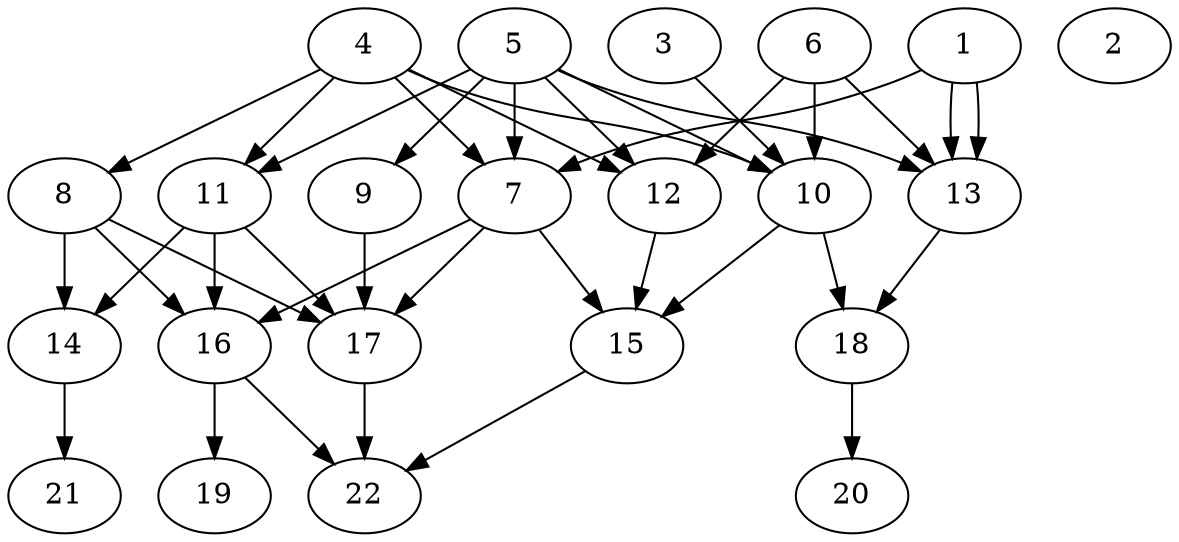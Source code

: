 // DAG (tier=2-normal, mode=data, n=22, ccr=0.439, fat=0.661, density=0.569, regular=0.534, jump=0.124, mindata=2097152, maxdata=16777216)
// DAG automatically generated by daggen at Sun Aug 24 16:33:34 2025
// /home/ermia/Project/Environments/daggen/bin/daggen --dot --ccr 0.439 --fat 0.661 --regular 0.534 --density 0.569 --jump 0.124 --mindata 2097152 --maxdata 16777216 -n 22 
digraph G {
  1 [size="12932338052240402", alpha="0.01", expect_size="6466169026120201"]
  1 -> 7 [size ="303299928522752"]
  1 -> 13 [size ="303299928522752"]
  1 -> 13 [size ="303299928522752"]
  2 [size="887004393628361600", alpha="0.03", expect_size="443502196814180800"]
  3 [size="3232856624839930368", alpha="0.00", expect_size="1616428312419965184"]
  3 -> 10 [size ="1449035135188992"]
  4 [size="43337475118557120", alpha="0.16", expect_size="21668737559278560"]
  4 -> 7 [size ="2016663515955200"]
  4 -> 8 [size ="2016663515955200"]
  4 -> 10 [size ="2016663515955200"]
  4 -> 11 [size ="2016663515955200"]
  4 -> 12 [size ="2016663515955200"]
  5 [size="352260185616875648", alpha="0.03", expect_size="176130092808437824"]
  5 -> 7 [size ="550104813535232"]
  5 -> 9 [size ="550104813535232"]
  5 -> 10 [size ="550104813535232"]
  5 -> 11 [size ="550104813535232"]
  5 -> 12 [size ="550104813535232"]
  5 -> 13 [size ="550104813535232"]
  6 [size="1086618019226262", alpha="0.06", expect_size="543309009613131"]
  6 -> 10 [size ="101355993694208"]
  6 -> 12 [size ="101355993694208"]
  6 -> 13 [size ="101355993694208"]
  7 [size="171420037703367360", alpha="0.12", expect_size="85710018851683680"]
  7 -> 15 [size ="168663499931648"]
  7 -> 16 [size ="168663499931648"]
  7 -> 17 [size ="168663499931648"]
  8 [size="2508502003265166114816", alpha="0.01", expect_size="1254251001632583057408"]
  8 -> 14 [size ="1476951684415488"]
  8 -> 16 [size ="1476951684415488"]
  8 -> 17 [size ="1476951684415488"]
  9 [size="3051754590291623936000", alpha="0.07", expect_size="1525877295145811968000"]
  9 -> 17 [size ="1683150916812800"]
  10 [size="23640821382105664", alpha="0.03", expect_size="11820410691052832"]
  10 -> 15 [size ="443850275422208"]
  10 -> 18 [size ="443850275422208"]
  11 [size="43744733042317344", alpha="0.09", expect_size="21872366521158672"]
  11 -> 14 [size ="727091825868800"]
  11 -> 16 [size ="727091825868800"]
  11 -> 17 [size ="727091825868800"]
  12 [size="319512188957255808", alpha="0.12", expect_size="159756094478627904"]
  12 -> 15 [size ="171306792255488"]
  13 [size="1998090726801408000000", alpha="0.16", expect_size="999045363400704000000"]
  13 -> 18 [size ="1269112504320000"]
  14 [size="536050393783322944", alpha="0.10", expect_size="268025196891661472"]
  14 -> 21 [size ="361652654440448"]
  15 [size="3672136486550106624", alpha="0.10", expect_size="1836068243275053312"]
  15 -> 22 [size ="1247537214259200"]
  16 [size="8722551109745376", alpha="0.01", expect_size="4361275554872688"]
  16 -> 19 [size ="201081778864128"]
  16 -> 22 [size ="201081778864128"]
  17 [size="2208789209337664256", alpha="0.00", expect_size="1104394604668832128"]
  17 -> 22 [size ="1058665448603648"]
  18 [size="35586516430033180", alpha="0.19", expect_size="17793258215016590"]
  18 -> 20 [size ="625771441815552"]
  19 [size="2686676383860967604224", alpha="0.20", expect_size="1343338191930483802112"]
  20 [size="84632134396033328", alpha="0.12", expect_size="42316067198016664"]
  21 [size="2383536619338143744", alpha="0.05", expect_size="1191768309669071872"]
  22 [size="2320031599839724699648", alpha="0.09", expect_size="1160015799919862349824"]
}